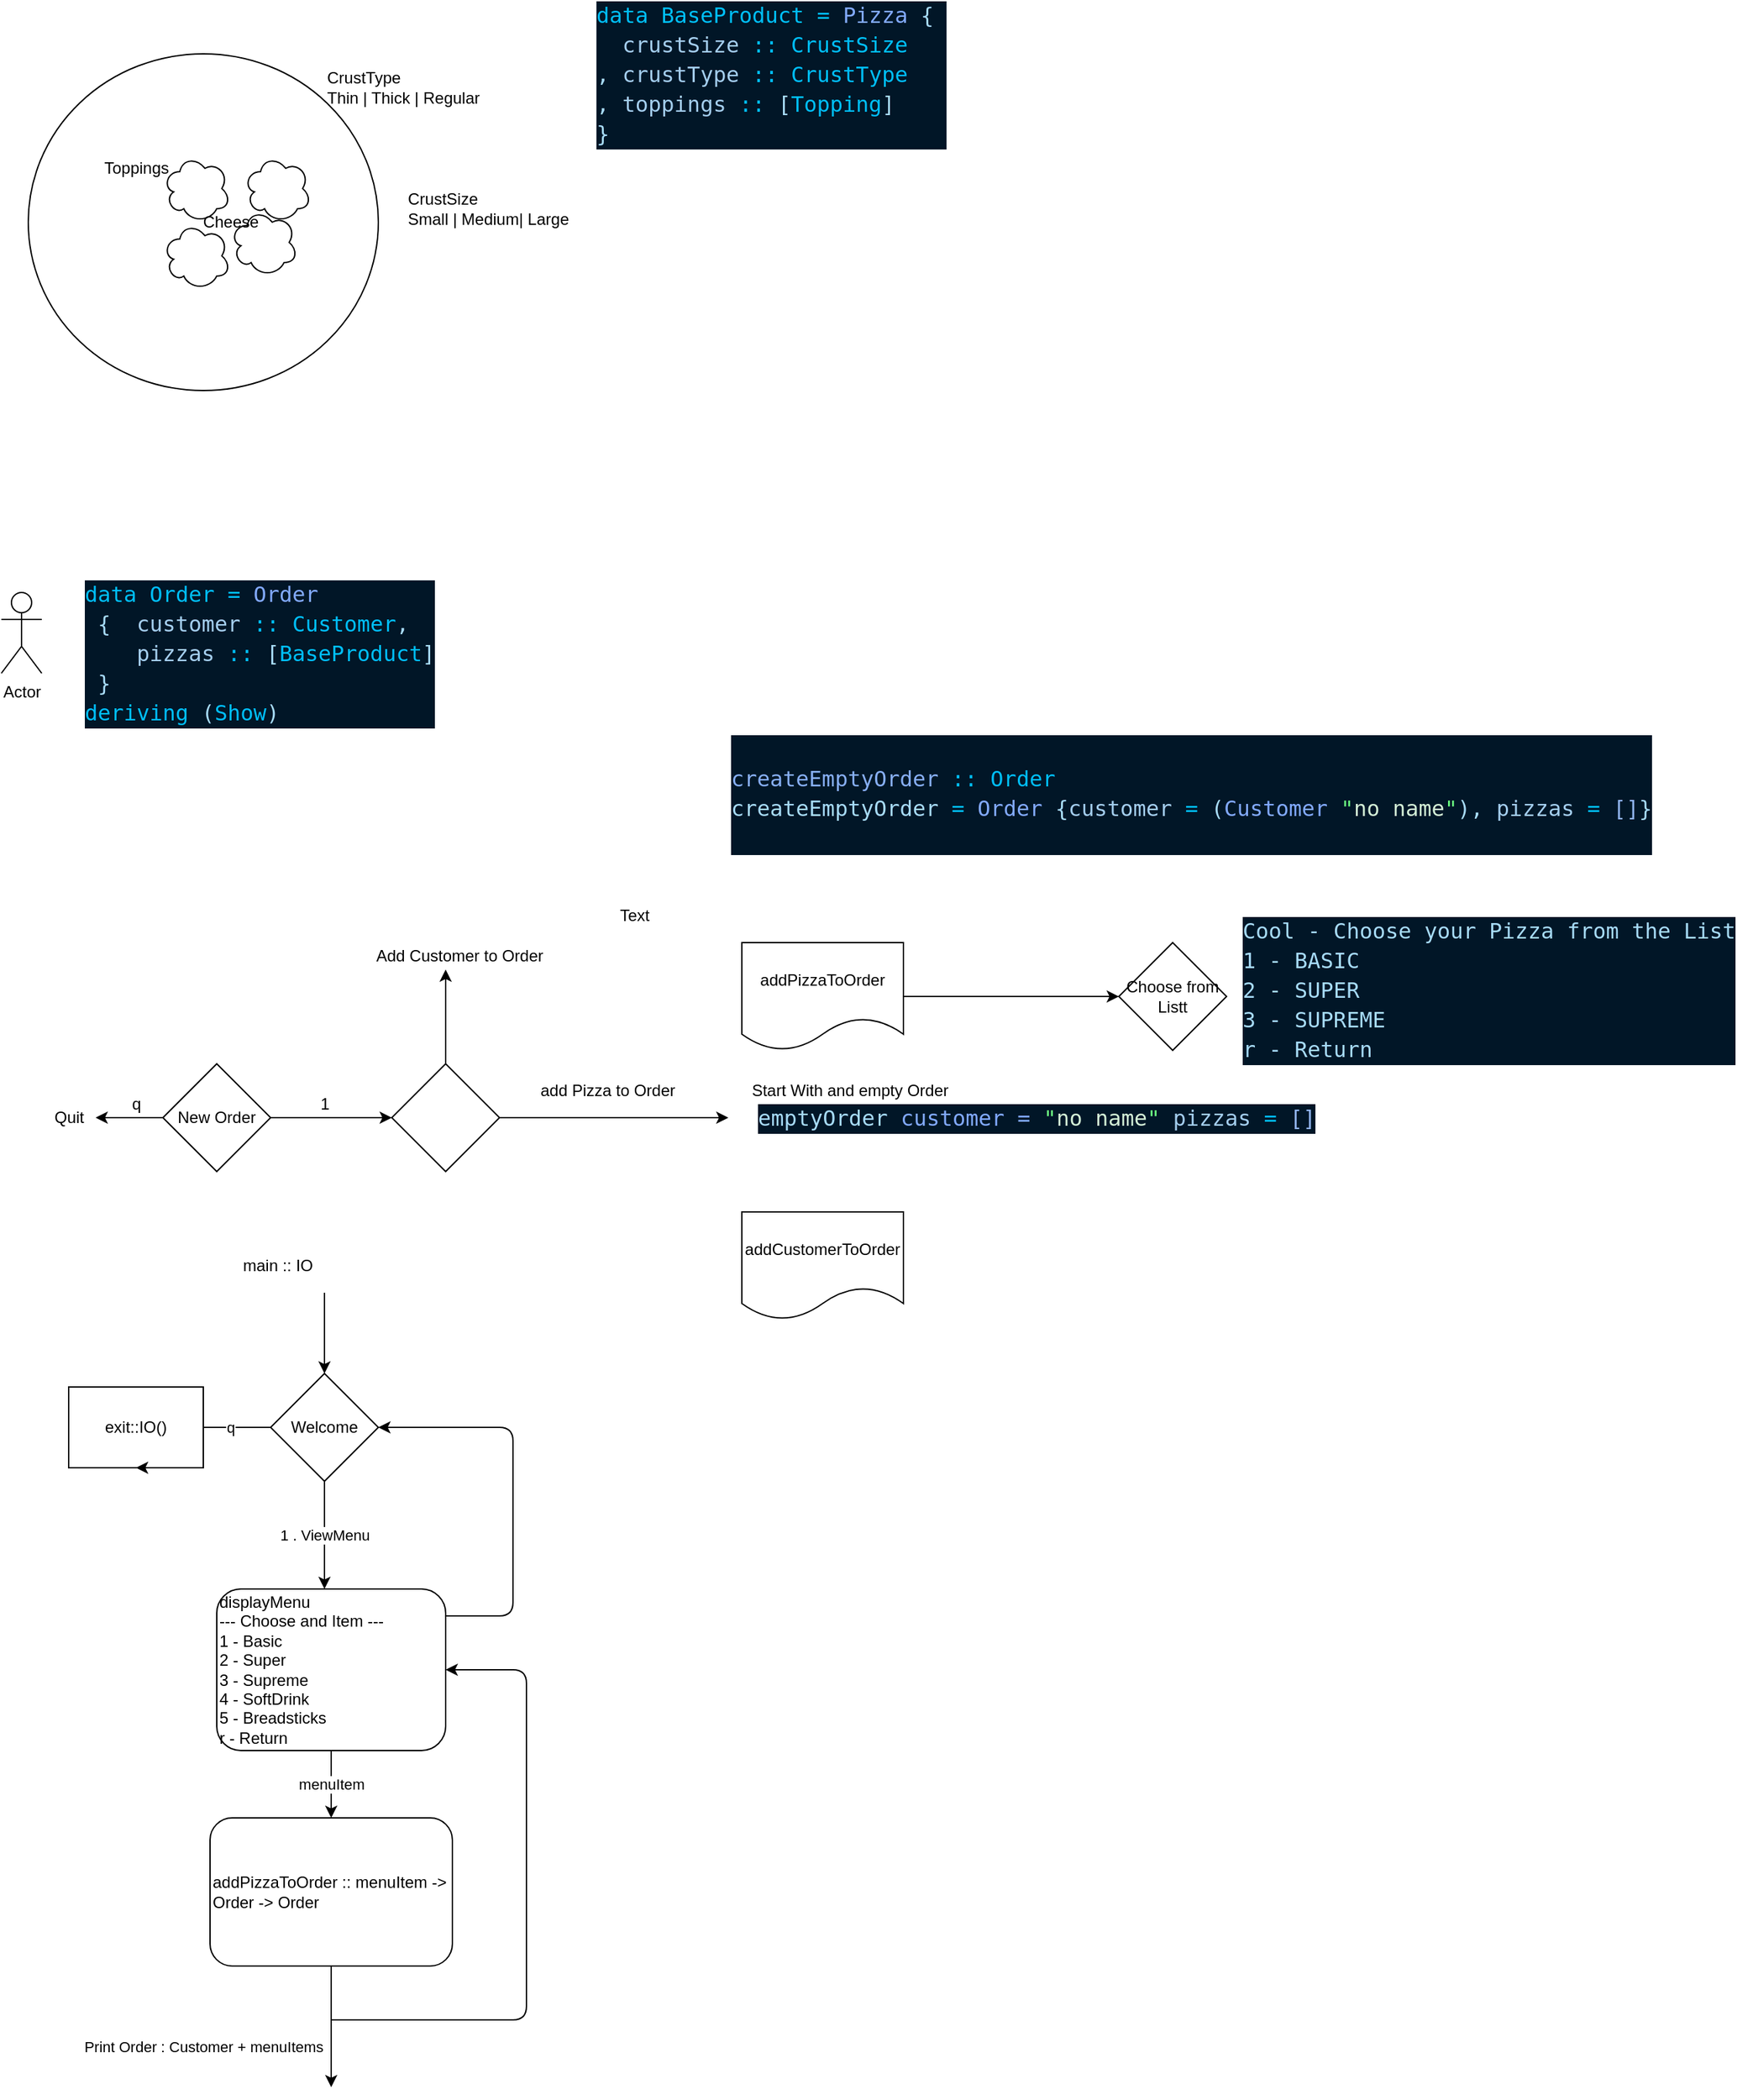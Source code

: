 <mxfile>
    <diagram id="nWXRt7LKUX-1-Ko7EOjv" name="Page-1">
        <mxGraphModel dx="645" dy="418" grid="1" gridSize="10" guides="1" tooltips="1" connect="1" arrows="1" fold="1" page="1" pageScale="1" pageWidth="827" pageHeight="1169" math="0" shadow="0">
            <root>
                <mxCell id="0"/>
                <mxCell id="1" parent="0"/>
                <mxCell id="UyfyExOqAVV3lKFY3JEy-2" value="" style="ellipse;whiteSpace=wrap;html=1;" parent="1" vertex="1">
                    <mxGeometry x="120" y="80" width="260" height="250" as="geometry"/>
                </mxCell>
                <mxCell id="UyfyExOqAVV3lKFY3JEy-3" value="" style="ellipse;shape=cloud;whiteSpace=wrap;html=1;" parent="1" vertex="1">
                    <mxGeometry x="220" y="205" width="50" height="50" as="geometry"/>
                </mxCell>
                <mxCell id="UyfyExOqAVV3lKFY3JEy-4" value="" style="ellipse;shape=cloud;whiteSpace=wrap;html=1;" parent="1" vertex="1">
                    <mxGeometry x="270" y="195" width="50" height="50" as="geometry"/>
                </mxCell>
                <mxCell id="UyfyExOqAVV3lKFY3JEy-5" value="" style="ellipse;shape=cloud;whiteSpace=wrap;html=1;" parent="1" vertex="1">
                    <mxGeometry x="280" y="155" width="50" height="50" as="geometry"/>
                </mxCell>
                <mxCell id="UyfyExOqAVV3lKFY3JEy-6" value="" style="ellipse;shape=cloud;whiteSpace=wrap;html=1;" parent="1" vertex="1">
                    <mxGeometry x="220" y="155" width="50" height="50" as="geometry"/>
                </mxCell>
                <mxCell id="UyfyExOqAVV3lKFY3JEy-15" value="Toppings&lt;br&gt;" style="text;html=1;align=center;verticalAlign=middle;resizable=0;points=[];autosize=1;strokeColor=none;fillColor=none;" parent="1" vertex="1">
                    <mxGeometry x="170" y="155" width="60" height="20" as="geometry"/>
                </mxCell>
                <mxCell id="UyfyExOqAVV3lKFY3JEy-16" value="Cheese" style="text;html=1;align=center;verticalAlign=middle;resizable=0;points=[];autosize=1;strokeColor=none;fillColor=none;" parent="1" vertex="1">
                    <mxGeometry x="240" y="195" width="60" height="20" as="geometry"/>
                </mxCell>
                <mxCell id="UyfyExOqAVV3lKFY3JEy-17" value="CrustType&lt;br&gt;Thin | Thick | Regular&amp;nbsp;" style="text;html=1;strokeColor=none;fillColor=none;align=left;verticalAlign=middle;whiteSpace=wrap;rounded=0;" parent="1" vertex="1">
                    <mxGeometry x="340" y="90" width="120" height="30" as="geometry"/>
                </mxCell>
                <mxCell id="UyfyExOqAVV3lKFY3JEy-18" value="CrustSize&lt;br&gt;Small | Medium| Large" style="text;html=1;align=left;verticalAlign=middle;resizable=0;points=[];autosize=1;strokeColor=none;fillColor=none;" parent="1" vertex="1">
                    <mxGeometry x="400" y="180" width="140" height="30" as="geometry"/>
                </mxCell>
                <mxCell id="UyfyExOqAVV3lKFY3JEy-19" value="&lt;div style=&quot;color: rgb(167 , 219 , 247) ; background-color: rgb(1 , 22 , 39) ; font-family: &amp;#34;jetbrains mono&amp;#34; , &amp;#34;droid sans mono&amp;#34; , monospace , monospace , &amp;#34;droid sans fallback&amp;#34; ; font-size: 16px ; line-height: 22px&quot;&gt;&lt;div&gt;&lt;span style=&quot;color: #00bff9&quot;&gt;data&lt;/span&gt; &lt;span style=&quot;color: #00bff9&quot;&gt;BaseProduct&lt;/span&gt; &lt;span style=&quot;color: #00bff9&quot;&gt;=&lt;/span&gt; &lt;span style=&quot;color: #82aaff&quot;&gt;Pizza&lt;/span&gt; {&amp;nbsp;&lt;/div&gt;&lt;div&gt;&lt;span style=&quot;color: #a4ceee&quot;&gt;&amp;nbsp; crustSize&lt;/span&gt; &lt;span style=&quot;color: #00bff9&quot;&gt;::&lt;/span&gt; &lt;span style=&quot;color: #00bff9&quot;&gt;CrustSize&lt;/span&gt;&lt;/div&gt;&lt;div&gt;                   , &lt;span style=&quot;color: #a4ceee&quot;&gt;crustType&lt;/span&gt; &lt;span style=&quot;color: #00bff9&quot;&gt;::&lt;/span&gt; &lt;span style=&quot;color: #00bff9&quot;&gt;CrustType&lt;/span&gt;&lt;/div&gt;&lt;div&gt;                   , &lt;span style=&quot;color: #a4ceee&quot;&gt;toppings&lt;/span&gt;  &lt;span style=&quot;color: #00bff9&quot;&gt;::&lt;/span&gt; [&lt;span style=&quot;color: #00bff9&quot;&gt;Topping&lt;/span&gt;]&lt;/div&gt;&lt;div&gt;                   }&lt;/div&gt;&lt;/div&gt;" style="text;html=1;align=left;verticalAlign=middle;resizable=0;points=[];autosize=1;strokeColor=none;fillColor=none;" parent="1" vertex="1">
                    <mxGeometry x="540" y="40" width="270" height="110" as="geometry"/>
                </mxCell>
                <mxCell id="UyfyExOqAVV3lKFY3JEy-20" value="Actor" style="shape=umlActor;verticalLabelPosition=bottom;verticalAlign=top;html=1;outlineConnect=0;" parent="1" vertex="1">
                    <mxGeometry x="100" y="480" width="30" height="60" as="geometry"/>
                </mxCell>
                <mxCell id="2" value="&lt;div style=&quot;color: rgb(167 , 219 , 247) ; background-color: rgb(1 , 22 , 39) ; font-family: &amp;#34;jetbrains mono&amp;#34; , &amp;#34;droid sans mono&amp;#34; , monospace , monospace , &amp;#34;droid sans fallback&amp;#34; ; font-size: 16px ; line-height: 22px&quot;&gt;&lt;div&gt;&lt;span style=&quot;color: #00bff9&quot;&gt;data&lt;/span&gt; &lt;span style=&quot;color: #00bff9&quot;&gt;Order&lt;/span&gt; &lt;span style=&quot;color: #00bff9&quot;&gt;=&lt;/span&gt; &lt;span style=&quot;color: #82aaff&quot;&gt;Order&lt;/span&gt;&lt;/div&gt;&lt;div&gt;&amp;nbsp;{&amp;nbsp;&amp;nbsp;&lt;span style=&quot;color: #a4ceee&quot;&gt;customer&lt;/span&gt; &lt;span style=&quot;color: #00bff9&quot;&gt;::&lt;/span&gt; &lt;span style=&quot;color: #00bff9&quot;&gt;Customer&lt;/span&gt;,&lt;/div&gt;&lt;div&gt;    &lt;span style=&quot;color: #a4ceee&quot;&gt;&amp;nbsp; &amp;nbsp; pizzas&lt;/span&gt; &lt;span style=&quot;color: #00bff9&quot;&gt;::&lt;/span&gt; [&lt;span style=&quot;color: #00bff9&quot;&gt;BaseProduct&lt;/span&gt;]&lt;/div&gt;&lt;div&gt;&amp;nbsp;}&lt;/div&gt;&lt;div&gt;  &lt;span style=&quot;color: #00bff9&quot;&gt;deriving&lt;/span&gt; (&lt;span style=&quot;color: #00bff9&quot;&gt;Show&lt;/span&gt;)&lt;/div&gt;&lt;/div&gt;" style="text;html=1;align=left;verticalAlign=middle;resizable=0;points=[];autosize=1;strokeColor=none;" parent="1" vertex="1">
                    <mxGeometry x="160" y="470" width="270" height="110" as="geometry"/>
                </mxCell>
                <mxCell id="4" style="edgeStyle=none;html=1;" parent="1" edge="1">
                    <mxGeometry relative="1" as="geometry">
                        <mxPoint x="390" y="870" as="targetPoint"/>
                        <mxPoint x="300" y="870" as="sourcePoint"/>
                    </mxGeometry>
                </mxCell>
                <mxCell id="6" style="edgeStyle=none;html=1;exitX=0;exitY=0.5;exitDx=0;exitDy=0;" parent="1" edge="1">
                    <mxGeometry relative="1" as="geometry">
                        <mxPoint x="170" y="870" as="targetPoint"/>
                        <mxPoint x="220" y="870" as="sourcePoint"/>
                    </mxGeometry>
                </mxCell>
                <mxCell id="7" value="Quit" style="text;html=1;align=center;verticalAlign=middle;resizable=0;points=[];autosize=1;strokeColor=none;" parent="1" vertex="1">
                    <mxGeometry x="130" y="860" width="40" height="20" as="geometry"/>
                </mxCell>
                <mxCell id="8" value="&lt;div style=&quot;background-color: rgb(1 , 22 , 39) ; line-height: 22px&quot;&gt;&lt;br&gt;&lt;div style=&quot;color: rgb(167 , 219 , 247) ; font-family: &amp;quot;jetbrains mono&amp;quot; , &amp;quot;droid sans mono&amp;quot; , monospace , monospace , &amp;quot;droid sans fallback&amp;quot; ; font-size: 16px&quot;&gt;&lt;span style=&quot;color: #87aff4&quot;&gt;createEmptyOrder&lt;/span&gt; &lt;span style=&quot;color: #00bff9&quot;&gt;::&lt;/span&gt; &lt;span style=&quot;color: #00bff9&quot;&gt;Order&lt;/span&gt;&lt;/div&gt;&lt;div style=&quot;color: rgb(167 , 219 , 247) ; font-family: &amp;quot;jetbrains mono&amp;quot; , &amp;quot;droid sans mono&amp;quot; , monospace , monospace , &amp;quot;droid sans fallback&amp;quot; ; font-size: 16px&quot;&gt;createEmptyOrder &lt;span style=&quot;color: #00bff9&quot;&gt;=&lt;/span&gt; &lt;span style=&quot;color: #82aaff&quot;&gt;Order&lt;/span&gt; {&lt;span style=&quot;color: #a4ceee&quot;&gt;customer&lt;/span&gt; &lt;span style=&quot;color: #00bff9&quot;&gt;=&lt;/span&gt; (&lt;span style=&quot;color: #82aaff&quot;&gt;Customer&lt;/span&gt; &lt;span style=&quot;color: #6bff81&quot;&gt;&quot;&lt;/span&gt;&lt;span style=&quot;color: #d3eed6&quot;&gt;no name&lt;/span&gt;&lt;span style=&quot;color: #6bff81&quot;&gt;&quot;&lt;/span&gt;), &lt;span style=&quot;color: #a4ceee&quot;&gt;pizzas&lt;/span&gt; &lt;span style=&quot;color: #00bff9&quot;&gt;=&lt;/span&gt; &lt;span style=&quot;color: #92b6f4&quot;&gt;[]&lt;/span&gt;}&lt;/div&gt;&lt;div style=&quot;&quot;&gt;&lt;font color=&quot;#a7dbf7&quot; face=&quot;JetBrains Mono, Droid Sans Mono, monospace, monospace, Droid Sans Fallback&quot;&gt;&lt;span style=&quot;font-size: 16px&quot;&gt;&lt;br&gt;&lt;/span&gt;&lt;/font&gt;&lt;/div&gt;&lt;/div&gt;" style="text;html=1;align=left;verticalAlign=middle;resizable=0;points=[];autosize=1;strokeColor=none;" parent="1" vertex="1">
                    <mxGeometry x="640" y="585" width="700" height="90" as="geometry"/>
                </mxCell>
                <mxCell id="10" value="New Order" style="rhombus;whiteSpace=wrap;html=1;" parent="1" vertex="1">
                    <mxGeometry x="220" y="830" width="80" height="80" as="geometry"/>
                </mxCell>
                <mxCell id="11" value="q" style="text;html=1;align=center;verticalAlign=middle;resizable=0;points=[];autosize=1;strokeColor=none;" parent="1" vertex="1">
                    <mxGeometry x="190" y="850" width="20" height="20" as="geometry"/>
                </mxCell>
                <mxCell id="12" value="1" style="text;html=1;align=center;verticalAlign=middle;resizable=0;points=[];autosize=1;strokeColor=none;" parent="1" vertex="1">
                    <mxGeometry x="330" y="850" width="20" height="20" as="geometry"/>
                </mxCell>
                <mxCell id="26" style="edgeStyle=none;html=1;" parent="1" source="14" edge="1">
                    <mxGeometry relative="1" as="geometry">
                        <mxPoint x="930" y="780" as="targetPoint"/>
                    </mxGeometry>
                </mxCell>
                <mxCell id="14" value="addPizzaToOrder" style="shape=document;whiteSpace=wrap;html=1;boundedLbl=1;" parent="1" vertex="1">
                    <mxGeometry x="650" y="740" width="120" height="80" as="geometry"/>
                </mxCell>
                <mxCell id="15" value="addCustomerToOrder" style="shape=document;whiteSpace=wrap;html=1;boundedLbl=1;" parent="1" vertex="1">
                    <mxGeometry x="650" y="940" width="120" height="80" as="geometry"/>
                </mxCell>
                <mxCell id="17" value="&lt;div style=&quot;background-color: rgb(1 , 22 , 39) ; font-family: &amp;#34;jetbrains mono&amp;#34; , &amp;#34;droid sans mono&amp;#34; , monospace , monospace , &amp;#34;droid sans fallback&amp;#34; ; font-size: 16px ; line-height: 22px ; color: rgb(167 , 219 , 247)&quot;&gt;&lt;div&gt;emptyOrder&amp;nbsp;&lt;span style=&quot;color: #82aaff&quot;&gt;customer =&lt;/span&gt;&amp;nbsp;&lt;span style=&quot;color: #6bff81&quot;&gt;&quot;&lt;/span&gt;&lt;span style=&quot;color: #d3eed6&quot;&gt;no name&lt;/span&gt;&lt;span style=&quot;color: #6bff81&quot;&gt;&quot;&lt;/span&gt;&amp;nbsp;&lt;span style=&quot;color: #a4ceee&quot;&gt;pizzas&lt;/span&gt; &lt;span style=&quot;color: #00bff9&quot;&gt;=&lt;/span&gt; &lt;span style=&quot;color: #92b6f4&quot;&gt;[]&lt;/span&gt;&lt;/div&gt;&lt;/div&gt;" style="text;html=1;align=left;verticalAlign=middle;resizable=0;points=[];autosize=1;strokeColor=none;" parent="1" vertex="1">
                    <mxGeometry x="660" y="855" width="430" height="30" as="geometry"/>
                </mxCell>
                <mxCell id="18" value="Start With and empty Order" style="text;html=1;align=center;verticalAlign=middle;resizable=0;points=[];autosize=1;strokeColor=none;" parent="1" vertex="1">
                    <mxGeometry x="650" y="840" width="160" height="20" as="geometry"/>
                </mxCell>
                <mxCell id="19" value="Text" style="text;html=1;align=center;verticalAlign=middle;resizable=0;points=[];autosize=1;strokeColor=none;" parent="1" vertex="1">
                    <mxGeometry x="550" y="710" width="40" height="20" as="geometry"/>
                </mxCell>
                <mxCell id="21" style="edgeStyle=none;html=1;" parent="1" source="20" edge="1">
                    <mxGeometry relative="1" as="geometry">
                        <mxPoint x="640" y="870" as="targetPoint"/>
                    </mxGeometry>
                </mxCell>
                <mxCell id="23" style="edgeStyle=none;html=1;" parent="1" source="20" edge="1">
                    <mxGeometry relative="1" as="geometry">
                        <mxPoint x="430" y="760" as="targetPoint"/>
                    </mxGeometry>
                </mxCell>
                <mxCell id="20" value="" style="rhombus;whiteSpace=wrap;html=1;" parent="1" vertex="1">
                    <mxGeometry x="390" y="830" width="80" height="80" as="geometry"/>
                </mxCell>
                <mxCell id="22" value="add Pizza to Order" style="text;html=1;align=center;verticalAlign=middle;resizable=0;points=[];autosize=1;strokeColor=none;" parent="1" vertex="1">
                    <mxGeometry x="490" y="840" width="120" height="20" as="geometry"/>
                </mxCell>
                <mxCell id="24" value="Add Customer to Order" style="text;html=1;align=center;verticalAlign=middle;resizable=0;points=[];autosize=1;strokeColor=none;" parent="1" vertex="1">
                    <mxGeometry x="370" y="740" width="140" height="20" as="geometry"/>
                </mxCell>
                <mxCell id="27" value="Choose from Listt" style="rhombus;whiteSpace=wrap;html=1;" parent="1" vertex="1">
                    <mxGeometry x="930" y="740" width="80" height="80" as="geometry"/>
                </mxCell>
                <mxCell id="28" value="&lt;div style=&quot;color: rgb(167 , 219 , 247) ; background-color: rgb(1 , 22 , 39) ; font-family: &amp;#34;jetbrains mono&amp;#34; , &amp;#34;droid sans mono&amp;#34; , monospace , monospace , &amp;#34;droid sans fallback&amp;#34; ; font-size: 16px ; line-height: 22px&quot;&gt;&lt;div style=&quot;font-family: &amp;#34;jetbrains mono&amp;#34; , &amp;#34;droid sans mono&amp;#34; , monospace , monospace , &amp;#34;droid sans fallback&amp;#34; ; line-height: 22px&quot;&gt;&lt;div style=&quot;line-height: 22px&quot;&gt;Cool - Choose your Pizza from the List&lt;/div&gt;&lt;div style=&quot;line-height: 22px&quot;&gt;1 - BASIC&lt;/div&gt;&lt;div style=&quot;line-height: 22px&quot;&gt;2 - SUPER&lt;/div&gt;&lt;div style=&quot;line-height: 22px&quot;&gt;3 - SUPREME&amp;nbsp;&lt;/div&gt;&lt;div style=&quot;line-height: 22px&quot;&gt;r - Return&amp;nbsp;&lt;/div&gt;&lt;/div&gt;&lt;/div&gt;" style="text;html=1;align=left;verticalAlign=middle;resizable=0;points=[];autosize=1;strokeColor=none;" parent="1" vertex="1">
                    <mxGeometry x="1020" y="720" width="380" height="110" as="geometry"/>
                </mxCell>
                <mxCell id="31" style="edgeStyle=none;html=1;" parent="1" target="29" edge="1">
                    <mxGeometry relative="1" as="geometry">
                        <mxPoint x="340" y="1000" as="sourcePoint"/>
                    </mxGeometry>
                </mxCell>
                <mxCell id="32" value="q" style="edgeStyle=none;html=1;" parent="1" source="29" edge="1">
                    <mxGeometry relative="1" as="geometry">
                        <mxPoint x="240" y="1100" as="targetPoint"/>
                        <Array as="points">
                            <mxPoint x="270" y="1100"/>
                        </Array>
                    </mxGeometry>
                </mxCell>
                <mxCell id="33" value="1 . ViewMenu" style="edgeStyle=none;html=1;exitX=0.5;exitY=1;exitDx=0;exitDy=0;" parent="1" source="29" edge="1">
                    <mxGeometry relative="1" as="geometry">
                        <mxPoint x="340" y="1220" as="targetPoint"/>
                    </mxGeometry>
                </mxCell>
                <mxCell id="29" value="Welcome" style="rhombus;whiteSpace=wrap;html=1;" parent="1" vertex="1">
                    <mxGeometry x="300" y="1060" width="80" height="80" as="geometry"/>
                </mxCell>
                <mxCell id="38" value="menuItem" style="edgeStyle=none;html=1;entryX=0.5;entryY=0;entryDx=0;entryDy=0;" parent="1" source="36" target="37" edge="1">
                    <mxGeometry relative="1" as="geometry"/>
                </mxCell>
                <mxCell id="36" value="&lt;div&gt;displayMenu&lt;/div&gt;&lt;div&gt;--- Choose and Item ---&lt;/div&gt;&lt;div&gt;1 - Basic&lt;/div&gt;&lt;div&gt;2 - Super&lt;/div&gt;&lt;div&gt;3 - Supreme&lt;/div&gt;&lt;div&gt;4 - SoftDrink&lt;/div&gt;&lt;div&gt;5 - Breadsticks&lt;/div&gt;&lt;div&gt;r - Return&lt;/div&gt;" style="rounded=1;whiteSpace=wrap;html=1;align=left;" parent="1" vertex="1">
                    <mxGeometry x="260" y="1220" width="170" height="120" as="geometry"/>
                </mxCell>
                <mxCell id="49" value="Print Order : Customer + menuItems" style="edgeStyle=none;html=1;entryX=0.5;entryY=0;entryDx=0;entryDy=0;" parent="1" source="37" edge="1">
                    <mxGeometry x="0.333" y="-95" relative="1" as="geometry">
                        <mxPoint x="345" y="1590" as="targetPoint"/>
                        <mxPoint as="offset"/>
                    </mxGeometry>
                </mxCell>
                <mxCell id="51" style="edgeStyle=none;html=1;entryX=1;entryY=0.5;entryDx=0;entryDy=0;" parent="1" target="36" edge="1">
                    <mxGeometry relative="1" as="geometry">
                        <mxPoint x="345" y="980" as="targetPoint"/>
                        <mxPoint x="345" y="1540" as="sourcePoint"/>
                        <Array as="points">
                            <mxPoint x="490" y="1540"/>
                            <mxPoint x="490" y="1280"/>
                        </Array>
                    </mxGeometry>
                </mxCell>
                <mxCell id="37" value="addPizzaToOrder :: menuItem -&amp;gt; Order -&amp;gt; Order" style="rounded=1;whiteSpace=wrap;html=1;align=left;" parent="1" vertex="1">
                    <mxGeometry x="255" y="1390" width="180" height="110" as="geometry"/>
                </mxCell>
                <mxCell id="52" value="exit::IO()" style="whiteSpace=wrap;html=1;" parent="1" vertex="1">
                    <mxGeometry x="150" y="1070" width="100" height="60" as="geometry"/>
                </mxCell>
                <mxCell id="53" style="edgeStyle=none;html=1;exitX=0.75;exitY=1;exitDx=0;exitDy=0;entryX=0.5;entryY=1;entryDx=0;entryDy=0;" parent="1" source="52" target="52" edge="1">
                    <mxGeometry relative="1" as="geometry"/>
                </mxCell>
                <mxCell id="54" value="main :: IO" style="text;html=1;align=center;verticalAlign=middle;resizable=0;points=[];autosize=1;strokeColor=none;" parent="1" vertex="1">
                    <mxGeometry x="270" y="970" width="70" height="20" as="geometry"/>
                </mxCell>
                <mxCell id="55" style="edgeStyle=none;html=1;entryX=1;entryY=0.5;entryDx=0;entryDy=0;" edge="1" parent="1" target="29">
                    <mxGeometry relative="1" as="geometry">
                        <mxPoint x="515" y="980" as="targetPoint"/>
                        <mxPoint x="430" y="1240" as="sourcePoint"/>
                        <Array as="points">
                            <mxPoint x="480" y="1240"/>
                            <mxPoint x="480" y="1100"/>
                        </Array>
                    </mxGeometry>
                </mxCell>
            </root>
        </mxGraphModel>
    </diagram>
</mxfile>